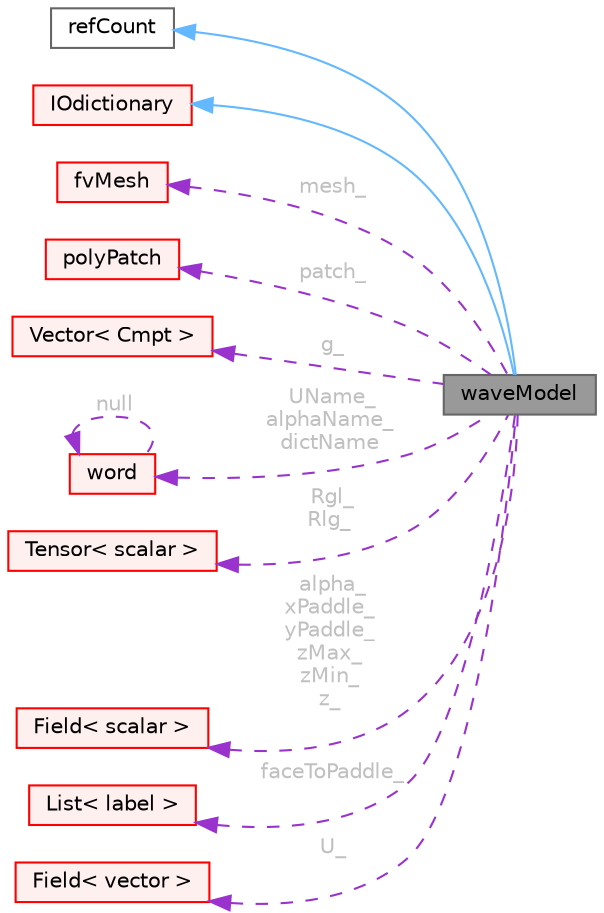 digraph "waveModel"
{
 // LATEX_PDF_SIZE
  bgcolor="transparent";
  edge [fontname=Helvetica,fontsize=10,labelfontname=Helvetica,labelfontsize=10];
  node [fontname=Helvetica,fontsize=10,shape=box,height=0.2,width=0.4];
  rankdir="LR";
  Node1 [id="Node000001",label="waveModel",height=0.2,width=0.4,color="gray40", fillcolor="grey60", style="filled", fontcolor="black",tooltip="Base class for waveModels."];
  Node2 -> Node1 [id="edge1_Node000001_Node000002",dir="back",color="steelblue1",style="solid",tooltip=" "];
  Node2 [id="Node000002",label="refCount",height=0.2,width=0.4,color="gray40", fillcolor="white", style="filled",URL="$classFoam_1_1refCount.html",tooltip="Reference counter for various OpenFOAM components."];
  Node3 -> Node1 [id="edge2_Node000001_Node000003",dir="back",color="steelblue1",style="solid",tooltip=" "];
  Node3 [id="Node000003",label="IOdictionary",height=0.2,width=0.4,color="red", fillcolor="#FFF0F0", style="filled",URL="$classFoam_1_1IOdictionary.html",tooltip="IOdictionary is derived from dictionary and IOobject to give the dictionary automatic IO functionalit..."];
  Node16 -> Node1 [id="edge3_Node000001_Node000016",dir="back",color="darkorchid3",style="dashed",tooltip=" ",label=" mesh_",fontcolor="grey" ];
  Node16 [id="Node000016",label="fvMesh",height=0.2,width=0.4,color="red", fillcolor="#FFF0F0", style="filled",URL="$classFoam_1_1fvMesh.html",tooltip="Mesh data needed to do the Finite Volume discretisation."];
  Node54 -> Node1 [id="edge4_Node000001_Node000054",dir="back",color="darkorchid3",style="dashed",tooltip=" ",label=" patch_",fontcolor="grey" ];
  Node54 [id="Node000054",label="polyPatch",height=0.2,width=0.4,color="red", fillcolor="#FFF0F0", style="filled",URL="$classFoam_1_1polyPatch.html",tooltip="A patch is a list of labels that address the faces in the global face list."];
  Node59 -> Node1 [id="edge5_Node000001_Node000059",dir="back",color="darkorchid3",style="dashed",tooltip=" ",label=" g_",fontcolor="grey" ];
  Node59 [id="Node000059",label="Vector\< Cmpt \>",height=0.2,width=0.4,color="red", fillcolor="#FFF0F0", style="filled",URL="$classFoam_1_1Vector.html",tooltip="Templated 3D Vector derived from VectorSpace adding construction from 3 components,..."];
  Node23 -> Node1 [id="edge6_Node000001_Node000023",dir="back",color="darkorchid3",style="dashed",tooltip=" ",label=" UName_\nalphaName_\ndictName",fontcolor="grey" ];
  Node23 [id="Node000023",label="word",height=0.2,width=0.4,color="red", fillcolor="#FFF0F0", style="filled",URL="$classFoam_1_1word.html",tooltip="A class for handling words, derived from Foam::string."];
  Node23 -> Node23 [id="edge7_Node000023_Node000023",dir="back",color="darkorchid3",style="dashed",tooltip=" ",label=" null",fontcolor="grey" ];
  Node62 -> Node1 [id="edge8_Node000001_Node000062",dir="back",color="darkorchid3",style="dashed",tooltip=" ",label=" Rgl_\nRlg_",fontcolor="grey" ];
  Node62 [id="Node000062",label="Tensor\< scalar \>",height=0.2,width=0.4,color="red", fillcolor="#FFF0F0", style="filled",URL="$classFoam_1_1Tensor.html",tooltip=" "];
  Node69 -> Node1 [id="edge9_Node000001_Node000069",dir="back",color="darkorchid3",style="dashed",tooltip=" ",label=" alpha_\nxPaddle_\nyPaddle_\nzMax_\nzMin_\nz_",fontcolor="grey" ];
  Node69 [id="Node000069",label="Field\< scalar \>",height=0.2,width=0.4,color="red", fillcolor="#FFF0F0", style="filled",URL="$classFoam_1_1Field.html",tooltip=" "];
  Node72 -> Node1 [id="edge10_Node000001_Node000072",dir="back",color="darkorchid3",style="dashed",tooltip=" ",label=" faceToPaddle_",fontcolor="grey" ];
  Node72 [id="Node000072",label="List\< label \>",height=0.2,width=0.4,color="red", fillcolor="#FFF0F0", style="filled",URL="$classFoam_1_1List.html",tooltip=" "];
  Node74 -> Node1 [id="edge11_Node000001_Node000074",dir="back",color="darkorchid3",style="dashed",tooltip=" ",label=" U_",fontcolor="grey" ];
  Node74 [id="Node000074",label="Field\< vector \>",height=0.2,width=0.4,color="red", fillcolor="#FFF0F0", style="filled",URL="$classFoam_1_1Field.html",tooltip=" "];
}
